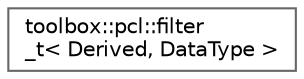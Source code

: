 digraph "Graphical Class Hierarchy"
{
 // LATEX_PDF_SIZE
  bgcolor="transparent";
  edge [fontname=Helvetica,fontsize=10,labelfontname=Helvetica,labelfontsize=10];
  node [fontname=Helvetica,fontsize=10,shape=box,height=0.2,width=0.4];
  rankdir="LR";
  Node0 [id="Node000000",label="toolbox::pcl::filter\l_t\< Derived, DataType \>",height=0.2,width=0.4,color="grey40", fillcolor="white", style="filled",URL="$classtoolbox_1_1pcl_1_1filter__t.html",tooltip=" "];
}
